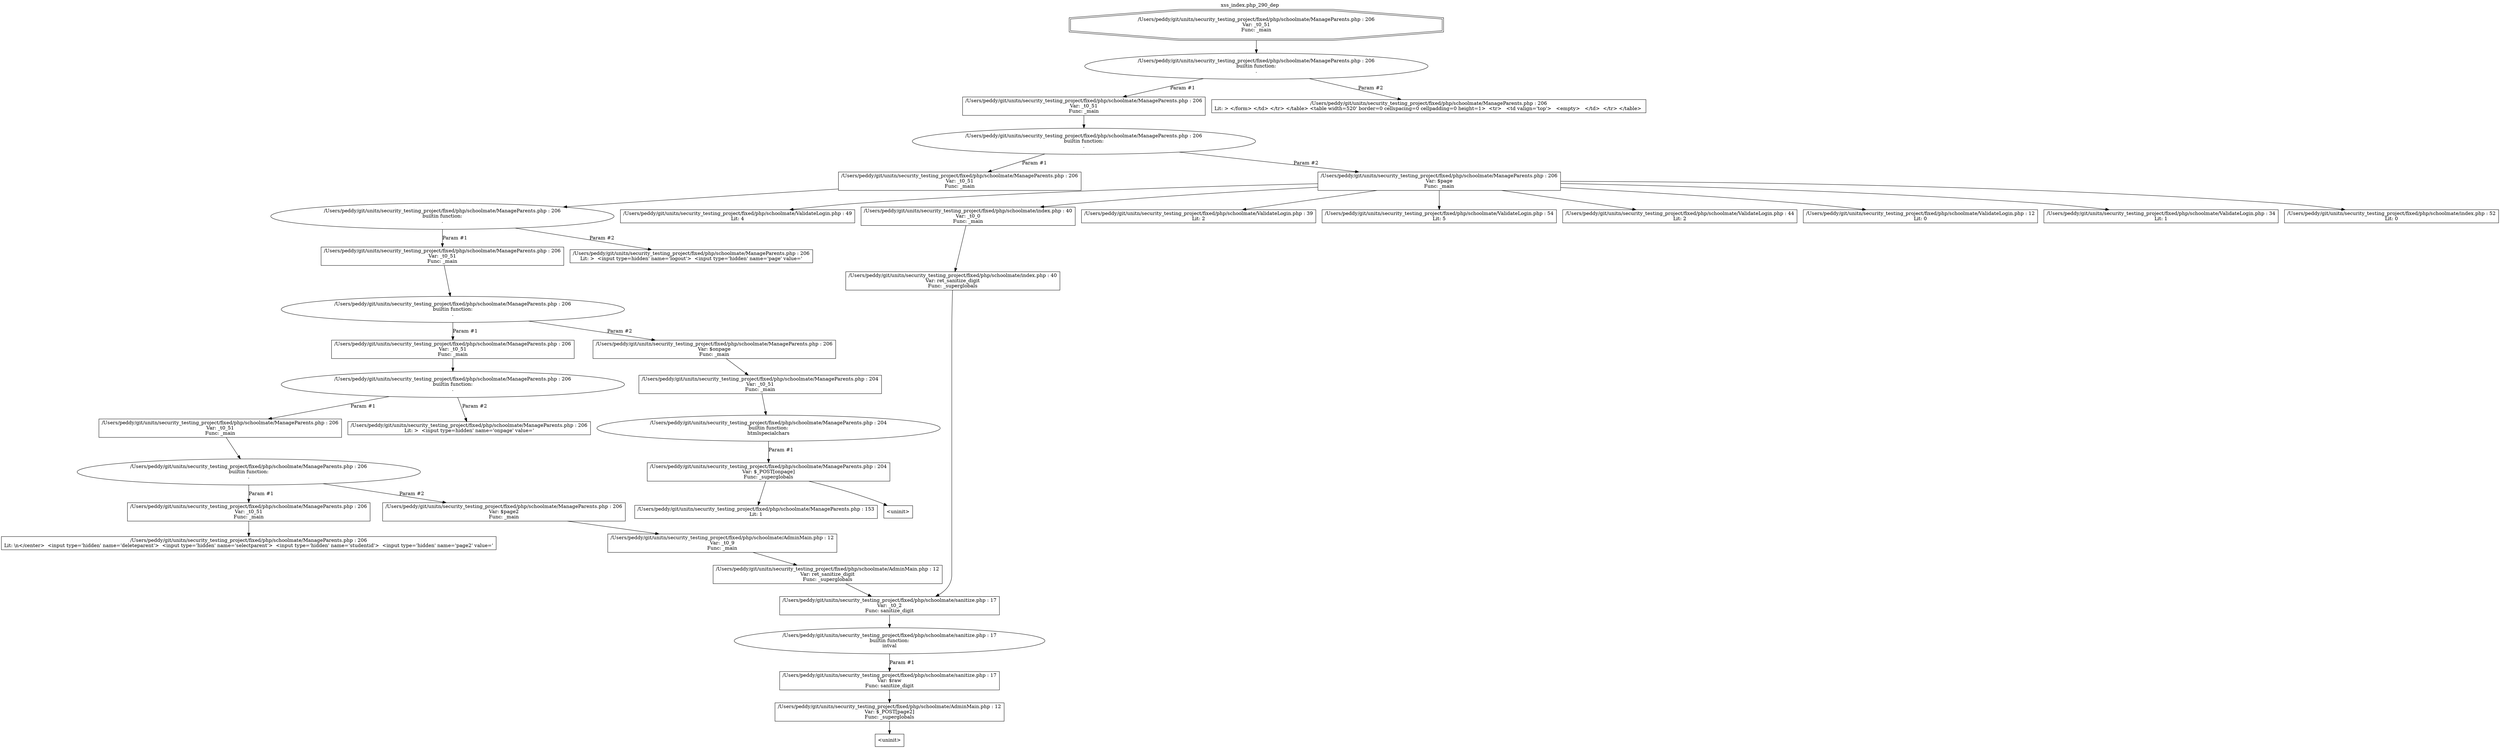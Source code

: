 digraph cfg {
  label="xss_index.php_290_dep";
  labelloc=t;
  n1 [shape=doubleoctagon, label="/Users/peddy/git/unitn/security_testing_project/fixed/php/schoolmate/ManageParents.php : 206\nVar: _t0_51\nFunc: _main\n"];
  n2 [shape=ellipse, label="/Users/peddy/git/unitn/security_testing_project/fixed/php/schoolmate/ManageParents.php : 206\nbuiltin function:\n.\n"];
  n3 [shape=box, label="/Users/peddy/git/unitn/security_testing_project/fixed/php/schoolmate/ManageParents.php : 206\nVar: _t0_51\nFunc: _main\n"];
  n4 [shape=ellipse, label="/Users/peddy/git/unitn/security_testing_project/fixed/php/schoolmate/ManageParents.php : 206\nbuiltin function:\n.\n"];
  n5 [shape=box, label="/Users/peddy/git/unitn/security_testing_project/fixed/php/schoolmate/ManageParents.php : 206\nVar: _t0_51\nFunc: _main\n"];
  n6 [shape=ellipse, label="/Users/peddy/git/unitn/security_testing_project/fixed/php/schoolmate/ManageParents.php : 206\nbuiltin function:\n.\n"];
  n7 [shape=box, label="/Users/peddy/git/unitn/security_testing_project/fixed/php/schoolmate/ManageParents.php : 206\nVar: _t0_51\nFunc: _main\n"];
  n8 [shape=ellipse, label="/Users/peddy/git/unitn/security_testing_project/fixed/php/schoolmate/ManageParents.php : 206\nbuiltin function:\n.\n"];
  n9 [shape=box, label="/Users/peddy/git/unitn/security_testing_project/fixed/php/schoolmate/ManageParents.php : 206\nVar: _t0_51\nFunc: _main\n"];
  n10 [shape=ellipse, label="/Users/peddy/git/unitn/security_testing_project/fixed/php/schoolmate/ManageParents.php : 206\nbuiltin function:\n.\n"];
  n11 [shape=box, label="/Users/peddy/git/unitn/security_testing_project/fixed/php/schoolmate/ManageParents.php : 206\nVar: _t0_51\nFunc: _main\n"];
  n12 [shape=ellipse, label="/Users/peddy/git/unitn/security_testing_project/fixed/php/schoolmate/ManageParents.php : 206\nbuiltin function:\n.\n"];
  n13 [shape=box, label="/Users/peddy/git/unitn/security_testing_project/fixed/php/schoolmate/ManageParents.php : 206\nVar: _t0_51\nFunc: _main\n"];
  n14 [shape=box, label="/Users/peddy/git/unitn/security_testing_project/fixed/php/schoolmate/ManageParents.php : 206\nLit: \\n</center>  <input type='hidden' name='deleteparent'>  <input type='hidden' name='selectparent'>  <input type='hidden' name='studentid'>  <input type='hidden' name='page2' value='\n"];
  n15 [shape=box, label="/Users/peddy/git/unitn/security_testing_project/fixed/php/schoolmate/ManageParents.php : 206\nVar: $page2\nFunc: _main\n"];
  n16 [shape=box, label="/Users/peddy/git/unitn/security_testing_project/fixed/php/schoolmate/AdminMain.php : 12\nVar: _t0_9\nFunc: _main\n"];
  n17 [shape=box, label="/Users/peddy/git/unitn/security_testing_project/fixed/php/schoolmate/AdminMain.php : 12\nVar: ret_sanitize_digit\nFunc: _superglobals\n"];
  n18 [shape=box, label="/Users/peddy/git/unitn/security_testing_project/fixed/php/schoolmate/sanitize.php : 17\nVar: _t0_2\nFunc: sanitize_digit\n"];
  n19 [shape=ellipse, label="/Users/peddy/git/unitn/security_testing_project/fixed/php/schoolmate/sanitize.php : 17\nbuiltin function:\nintval\n"];
  n20 [shape=box, label="/Users/peddy/git/unitn/security_testing_project/fixed/php/schoolmate/sanitize.php : 17\nVar: $raw\nFunc: sanitize_digit\n"];
  n21 [shape=box, label="/Users/peddy/git/unitn/security_testing_project/fixed/php/schoolmate/AdminMain.php : 12\nVar: $_POST[page2]\nFunc: _superglobals\n"];
  n22 [shape=box, label="<uninit>"];
  n23 [shape=box, label="/Users/peddy/git/unitn/security_testing_project/fixed/php/schoolmate/ManageParents.php : 206\nLit: >  <input type=hidden' name='onpage' value='\n"];
  n24 [shape=box, label="/Users/peddy/git/unitn/security_testing_project/fixed/php/schoolmate/ManageParents.php : 206\nVar: $onpage\nFunc: _main\n"];
  n25 [shape=box, label="/Users/peddy/git/unitn/security_testing_project/fixed/php/schoolmate/ManageParents.php : 204\nVar: _t0_51\nFunc: _main\n"];
  n26 [shape=ellipse, label="/Users/peddy/git/unitn/security_testing_project/fixed/php/schoolmate/ManageParents.php : 204\nbuiltin function:\nhtmlspecialchars\n"];
  n27 [shape=box, label="/Users/peddy/git/unitn/security_testing_project/fixed/php/schoolmate/ManageParents.php : 204\nVar: $_POST[onpage]\nFunc: _superglobals\n"];
  n28 [shape=box, label="/Users/peddy/git/unitn/security_testing_project/fixed/php/schoolmate/ManageParents.php : 153\nLit: 1\n"];
  n29 [shape=box, label="<uninit>"];
  n30 [shape=box, label="/Users/peddy/git/unitn/security_testing_project/fixed/php/schoolmate/ManageParents.php : 206\nLit: >  <input type=hidden' name='logout'>  <input type='hidden' name='page' value='\n"];
  n31 [shape=box, label="/Users/peddy/git/unitn/security_testing_project/fixed/php/schoolmate/ManageParents.php : 206\nVar: $page\nFunc: _main\n"];
  n32 [shape=box, label="/Users/peddy/git/unitn/security_testing_project/fixed/php/schoolmate/ValidateLogin.php : 49\nLit: 4\n"];
  n33 [shape=box, label="/Users/peddy/git/unitn/security_testing_project/fixed/php/schoolmate/index.php : 40\nVar: _t0_0\nFunc: _main\n"];
  n34 [shape=box, label="/Users/peddy/git/unitn/security_testing_project/fixed/php/schoolmate/index.php : 40\nVar: ret_sanitize_digit\nFunc: _superglobals\n"];
  n35 [shape=box, label="/Users/peddy/git/unitn/security_testing_project/fixed/php/schoolmate/ValidateLogin.php : 39\nLit: 2\n"];
  n36 [shape=box, label="/Users/peddy/git/unitn/security_testing_project/fixed/php/schoolmate/ValidateLogin.php : 54\nLit: 5\n"];
  n37 [shape=box, label="/Users/peddy/git/unitn/security_testing_project/fixed/php/schoolmate/ValidateLogin.php : 44\nLit: 2\n"];
  n38 [shape=box, label="/Users/peddy/git/unitn/security_testing_project/fixed/php/schoolmate/ValidateLogin.php : 12\nLit: 0\n"];
  n39 [shape=box, label="/Users/peddy/git/unitn/security_testing_project/fixed/php/schoolmate/ValidateLogin.php : 34\nLit: 1\n"];
  n40 [shape=box, label="/Users/peddy/git/unitn/security_testing_project/fixed/php/schoolmate/index.php : 52\nLit: 0\n"];
  n41 [shape=box, label="/Users/peddy/git/unitn/security_testing_project/fixed/php/schoolmate/ManageParents.php : 206\nLit: > </form> </td> </tr> </table> <table width=520' border=0 cellspacing=0 cellpadding=0 height=1>  <tr>   <td valign='top'>   <empty>   </td>  </tr> </table> \n"];
  n1 -> n2;
  n3 -> n4;
  n5 -> n6;
  n7 -> n8;
  n9 -> n10;
  n11 -> n12;
  n13 -> n14;
  n12 -> n13[label="Param #1"];
  n12 -> n15[label="Param #2"];
  n18 -> n19;
  n21 -> n22;
  n20 -> n21;
  n19 -> n20[label="Param #1"];
  n17 -> n18;
  n16 -> n17;
  n15 -> n16;
  n10 -> n11[label="Param #1"];
  n10 -> n23[label="Param #2"];
  n8 -> n9[label="Param #1"];
  n8 -> n24[label="Param #2"];
  n25 -> n26;
  n27 -> n28;
  n27 -> n29;
  n26 -> n27[label="Param #1"];
  n24 -> n25;
  n6 -> n7[label="Param #1"];
  n6 -> n30[label="Param #2"];
  n4 -> n5[label="Param #1"];
  n4 -> n31[label="Param #2"];
  n31 -> n32;
  n31 -> n33;
  n31 -> n35;
  n31 -> n36;
  n31 -> n37;
  n31 -> n38;
  n31 -> n39;
  n31 -> n40;
  n34 -> n18;
  n33 -> n34;
  n2 -> n3[label="Param #1"];
  n2 -> n41[label="Param #2"];
}
